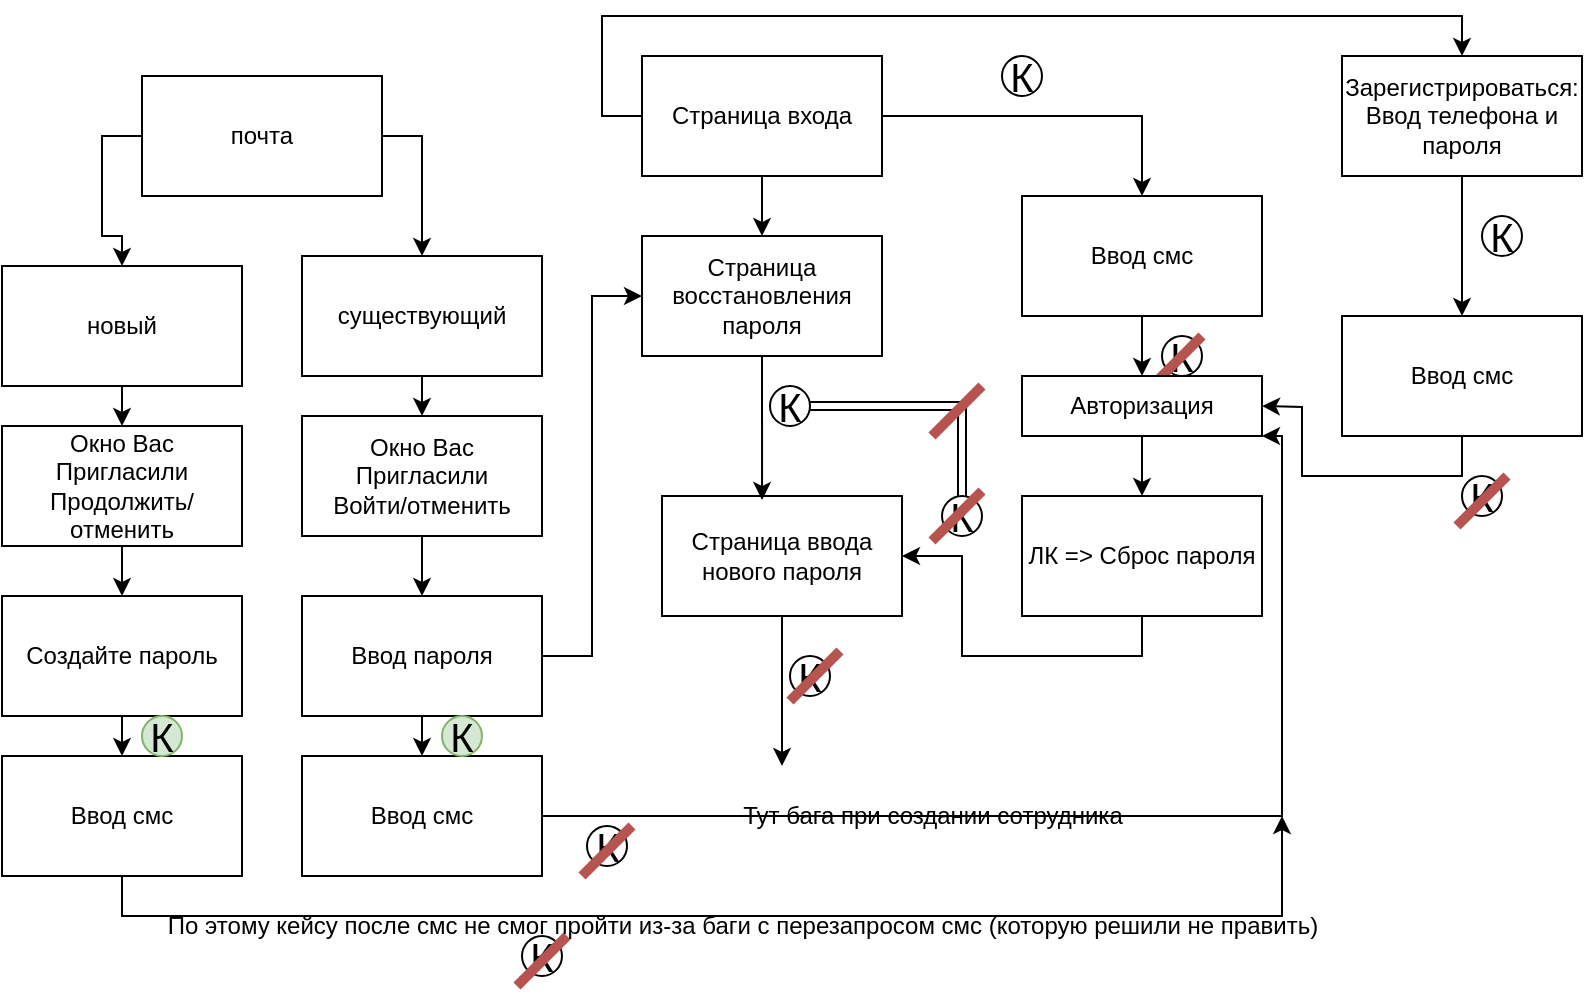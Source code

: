 <mxfile version="23.1.6" type="github">
  <diagram name="Страница — 1" id="66TOMJSSnxzuz0lcUZof">
    <mxGraphModel dx="811" dy="583" grid="1" gridSize="10" guides="1" tooltips="1" connect="1" arrows="1" fold="1" page="1" pageScale="1" pageWidth="827" pageHeight="1169" math="0" shadow="0">
      <root>
        <mxCell id="0" />
        <mxCell id="1" parent="0" />
        <mxCell id="9x6tsyBbqe4y4ygr-2_b-15" style="edgeStyle=orthogonalEdgeStyle;rounded=0;orthogonalLoop=1;jettySize=auto;html=1;exitX=1;exitY=0.5;exitDx=0;exitDy=0;entryX=0.5;entryY=0;entryDx=0;entryDy=0;" parent="1" source="9x6tsyBbqe4y4ygr-2_b-1" target="9x6tsyBbqe4y4ygr-2_b-2" edge="1">
          <mxGeometry relative="1" as="geometry" />
        </mxCell>
        <mxCell id="9x6tsyBbqe4y4ygr-2_b-16" style="edgeStyle=orthogonalEdgeStyle;rounded=0;orthogonalLoop=1;jettySize=auto;html=1;exitX=0.5;exitY=1;exitDx=0;exitDy=0;entryX=0.5;entryY=0;entryDx=0;entryDy=0;" parent="1" source="9x6tsyBbqe4y4ygr-2_b-1" target="9x6tsyBbqe4y4ygr-2_b-4" edge="1">
          <mxGeometry relative="1" as="geometry" />
        </mxCell>
        <mxCell id="9x6tsyBbqe4y4ygr-2_b-23" style="edgeStyle=orthogonalEdgeStyle;rounded=0;orthogonalLoop=1;jettySize=auto;html=1;exitX=0;exitY=0.5;exitDx=0;exitDy=0;entryX=0.5;entryY=0;entryDx=0;entryDy=0;" parent="1" source="9x6tsyBbqe4y4ygr-2_b-1" target="9x6tsyBbqe4y4ygr-2_b-18" edge="1">
          <mxGeometry relative="1" as="geometry">
            <mxPoint x="210" y="140" as="targetPoint" />
          </mxGeometry>
        </mxCell>
        <mxCell id="9x6tsyBbqe4y4ygr-2_b-1" value="Страница входа" style="rounded=0;whiteSpace=wrap;html=1;" parent="1" vertex="1">
          <mxGeometry x="340" y="70" width="120" height="60" as="geometry" />
        </mxCell>
        <mxCell id="9x6tsyBbqe4y4ygr-2_b-25" style="edgeStyle=orthogonalEdgeStyle;rounded=0;orthogonalLoop=1;jettySize=auto;html=1;exitX=0.5;exitY=1;exitDx=0;exitDy=0;entryX=0.5;entryY=0;entryDx=0;entryDy=0;" parent="1" source="9x6tsyBbqe4y4ygr-2_b-2" edge="1">
          <mxGeometry relative="1" as="geometry">
            <mxPoint x="590" y="230" as="targetPoint" />
          </mxGeometry>
        </mxCell>
        <mxCell id="9x6tsyBbqe4y4ygr-2_b-2" value="Ввод смс" style="rounded=0;whiteSpace=wrap;html=1;" parent="1" vertex="1">
          <mxGeometry x="530" y="140" width="120" height="60" as="geometry" />
        </mxCell>
        <mxCell id="9x6tsyBbqe4y4ygr-2_b-12" style="edgeStyle=orthogonalEdgeStyle;rounded=0;orthogonalLoop=1;jettySize=auto;html=1;exitX=0.5;exitY=1;exitDx=0;exitDy=0;" parent="1" source="9x6tsyBbqe4y4ygr-2_b-3" target="9x6tsyBbqe4y4ygr-2_b-5" edge="1">
          <mxGeometry relative="1" as="geometry" />
        </mxCell>
        <mxCell id="9x6tsyBbqe4y4ygr-2_b-3" value="ЛК =&amp;gt; Сброс пароля" style="rounded=0;whiteSpace=wrap;html=1;" parent="1" vertex="1">
          <mxGeometry x="530" y="290" width="120" height="60" as="geometry" />
        </mxCell>
        <mxCell id="9x6tsyBbqe4y4ygr-2_b-4" value="Страница восстановления пароля" style="rounded=0;whiteSpace=wrap;html=1;" parent="1" vertex="1">
          <mxGeometry x="340" y="160" width="120" height="60" as="geometry" />
        </mxCell>
        <mxCell id="9x6tsyBbqe4y4ygr-2_b-10" style="edgeStyle=orthogonalEdgeStyle;rounded=0;orthogonalLoop=1;jettySize=auto;html=1;exitX=0.5;exitY=1;exitDx=0;exitDy=0;" parent="1" source="9x6tsyBbqe4y4ygr-2_b-5" edge="1">
          <mxGeometry relative="1" as="geometry">
            <mxPoint x="410" y="425" as="targetPoint" />
          </mxGeometry>
        </mxCell>
        <mxCell id="9x6tsyBbqe4y4ygr-2_b-5" value="Страница ввода нового пароля" style="rounded=0;whiteSpace=wrap;html=1;" parent="1" vertex="1">
          <mxGeometry x="350" y="290" width="120" height="60" as="geometry" />
        </mxCell>
        <mxCell id="9x6tsyBbqe4y4ygr-2_b-13" style="edgeStyle=orthogonalEdgeStyle;rounded=0;orthogonalLoop=1;jettySize=auto;html=1;exitX=0.5;exitY=1;exitDx=0;exitDy=0;entryX=0.417;entryY=0.033;entryDx=0;entryDy=0;entryPerimeter=0;" parent="1" source="9x6tsyBbqe4y4ygr-2_b-4" target="9x6tsyBbqe4y4ygr-2_b-5" edge="1">
          <mxGeometry relative="1" as="geometry" />
        </mxCell>
        <mxCell id="9x6tsyBbqe4y4ygr-2_b-21" style="edgeStyle=orthogonalEdgeStyle;rounded=0;orthogonalLoop=1;jettySize=auto;html=1;exitX=0.5;exitY=1;exitDx=0;exitDy=0;entryX=0.5;entryY=0;entryDx=0;entryDy=0;" parent="1" source="9x6tsyBbqe4y4ygr-2_b-18" target="9x6tsyBbqe4y4ygr-2_b-19" edge="1">
          <mxGeometry relative="1" as="geometry" />
        </mxCell>
        <mxCell id="9x6tsyBbqe4y4ygr-2_b-18" value="Зарегистрироваться:&lt;br&gt;Ввод телефона и пароля" style="rounded=0;whiteSpace=wrap;html=1;" parent="1" vertex="1">
          <mxGeometry x="690" y="70" width="120" height="60" as="geometry" />
        </mxCell>
        <mxCell id="9x6tsyBbqe4y4ygr-2_b-39" style="edgeStyle=orthogonalEdgeStyle;rounded=0;orthogonalLoop=1;jettySize=auto;html=1;exitX=0.5;exitY=1;exitDx=0;exitDy=0;entryX=1;entryY=0.5;entryDx=0;entryDy=0;" parent="1" source="9x6tsyBbqe4y4ygr-2_b-19" edge="1">
          <mxGeometry relative="1" as="geometry">
            <mxPoint x="650" y="245" as="targetPoint" />
          </mxGeometry>
        </mxCell>
        <mxCell id="9x6tsyBbqe4y4ygr-2_b-19" value="Ввод смс" style="rounded=0;whiteSpace=wrap;html=1;" parent="1" vertex="1">
          <mxGeometry x="690" y="200" width="120" height="60" as="geometry" />
        </mxCell>
        <mxCell id="9x6tsyBbqe4y4ygr-2_b-26" style="edgeStyle=orthogonalEdgeStyle;rounded=0;orthogonalLoop=1;jettySize=auto;html=1;exitX=0.5;exitY=1;exitDx=0;exitDy=0;entryX=0.5;entryY=0;entryDx=0;entryDy=0;" parent="1" target="9x6tsyBbqe4y4ygr-2_b-3" edge="1">
          <mxGeometry relative="1" as="geometry">
            <mxPoint x="590" y="260" as="sourcePoint" />
          </mxGeometry>
        </mxCell>
        <mxCell id="9x6tsyBbqe4y4ygr-2_b-27" value="&lt;font style=&quot;font-size: 20px;&quot;&gt;К&lt;/font&gt;" style="ellipse;whiteSpace=wrap;html=1;" parent="1" vertex="1">
          <mxGeometry x="520" y="70" width="20" height="20" as="geometry" />
        </mxCell>
        <mxCell id="9x6tsyBbqe4y4ygr-2_b-30" value="&lt;font style=&quot;font-size: 20px;&quot;&gt;К&lt;/font&gt;" style="ellipse;whiteSpace=wrap;html=1;" parent="1" vertex="1">
          <mxGeometry x="600" y="210" width="20" height="20" as="geometry" />
        </mxCell>
        <mxCell id="9x6tsyBbqe4y4ygr-2_b-31" value="&lt;font style=&quot;font-size: 20px;&quot;&gt;К&lt;/font&gt;" style="ellipse;whiteSpace=wrap;html=1;" parent="1" vertex="1">
          <mxGeometry x="490" y="290" width="20" height="20" as="geometry" />
        </mxCell>
        <mxCell id="9x6tsyBbqe4y4ygr-2_b-34" style="edgeStyle=orthogonalEdgeStyle;rounded=0;orthogonalLoop=1;jettySize=auto;html=1;exitX=1;exitY=0.5;exitDx=0;exitDy=0;entryX=0.5;entryY=0;entryDx=0;entryDy=0;shape=link;" parent="1" source="9x6tsyBbqe4y4ygr-2_b-32" target="9x6tsyBbqe4y4ygr-2_b-31" edge="1">
          <mxGeometry relative="1" as="geometry" />
        </mxCell>
        <mxCell id="9x6tsyBbqe4y4ygr-2_b-32" value="&lt;font style=&quot;font-size: 20px;&quot;&gt;К&lt;/font&gt;" style="ellipse;whiteSpace=wrap;html=1;" parent="1" vertex="1">
          <mxGeometry x="404" y="235" width="20" height="20" as="geometry" />
        </mxCell>
        <mxCell id="9x6tsyBbqe4y4ygr-2_b-35" value="&lt;font style=&quot;font-size: 20px;&quot;&gt;К&lt;/font&gt;" style="ellipse;whiteSpace=wrap;html=1;" parent="1" vertex="1">
          <mxGeometry x="414" y="370" width="20" height="20" as="geometry" />
        </mxCell>
        <mxCell id="9x6tsyBbqe4y4ygr-2_b-36" value="&lt;font style=&quot;font-size: 20px;&quot;&gt;К&lt;/font&gt;" style="ellipse;whiteSpace=wrap;html=1;" parent="1" vertex="1">
          <mxGeometry x="750" y="280" width="20" height="20" as="geometry" />
        </mxCell>
        <mxCell id="9x6tsyBbqe4y4ygr-2_b-37" value="&lt;font style=&quot;font-size: 20px;&quot;&gt;К&lt;/font&gt;" style="ellipse;whiteSpace=wrap;html=1;" parent="1" vertex="1">
          <mxGeometry x="760" y="150" width="20" height="20" as="geometry" />
        </mxCell>
        <mxCell id="9x6tsyBbqe4y4ygr-2_b-43" value="" style="endArrow=none;html=1;rounded=0;fillColor=#f8cecc;strokeColor=#b85450;strokeWidth=5;" parent="1" edge="1">
          <mxGeometry width="50" height="50" relative="1" as="geometry">
            <mxPoint x="747.5" y="305" as="sourcePoint" />
            <mxPoint x="772.5" y="280" as="targetPoint" />
          </mxGeometry>
        </mxCell>
        <mxCell id="9x6tsyBbqe4y4ygr-2_b-44" value="" style="endArrow=none;html=1;rounded=0;fillColor=#f8cecc;strokeColor=#b85450;strokeWidth=5;" parent="1" edge="1">
          <mxGeometry width="50" height="50" relative="1" as="geometry">
            <mxPoint x="595" y="235" as="sourcePoint" />
            <mxPoint x="620" y="210" as="targetPoint" />
            <Array as="points" />
          </mxGeometry>
        </mxCell>
        <mxCell id="9x6tsyBbqe4y4ygr-2_b-46" value="Авторизация" style="rounded=0;whiteSpace=wrap;html=1;" parent="1" vertex="1">
          <mxGeometry x="530" y="230" width="120" height="30" as="geometry" />
        </mxCell>
        <mxCell id="9x6tsyBbqe4y4ygr-2_b-64" style="edgeStyle=orthogonalEdgeStyle;rounded=0;orthogonalLoop=1;jettySize=auto;html=1;exitX=0;exitY=0.5;exitDx=0;exitDy=0;entryX=0.5;entryY=0;entryDx=0;entryDy=0;" parent="1" source="9x6tsyBbqe4y4ygr-2_b-47" target="9x6tsyBbqe4y4ygr-2_b-49" edge="1">
          <mxGeometry relative="1" as="geometry" />
        </mxCell>
        <mxCell id="9x6tsyBbqe4y4ygr-2_b-65" style="edgeStyle=orthogonalEdgeStyle;rounded=0;orthogonalLoop=1;jettySize=auto;html=1;exitX=1;exitY=0.5;exitDx=0;exitDy=0;entryX=0.5;entryY=0;entryDx=0;entryDy=0;" parent="1" source="9x6tsyBbqe4y4ygr-2_b-47" target="9x6tsyBbqe4y4ygr-2_b-48" edge="1">
          <mxGeometry relative="1" as="geometry" />
        </mxCell>
        <mxCell id="9x6tsyBbqe4y4ygr-2_b-47" value="почта" style="rounded=0;whiteSpace=wrap;html=1;" parent="1" vertex="1">
          <mxGeometry x="90" y="80" width="120" height="60" as="geometry" />
        </mxCell>
        <mxCell id="9x6tsyBbqe4y4ygr-2_b-71" style="edgeStyle=orthogonalEdgeStyle;rounded=0;orthogonalLoop=1;jettySize=auto;html=1;exitX=0.5;exitY=1;exitDx=0;exitDy=0;entryX=0.5;entryY=0;entryDx=0;entryDy=0;" parent="1" source="9x6tsyBbqe4y4ygr-2_b-48" target="9x6tsyBbqe4y4ygr-2_b-50" edge="1">
          <mxGeometry relative="1" as="geometry" />
        </mxCell>
        <mxCell id="9x6tsyBbqe4y4ygr-2_b-48" value="существующий" style="rounded=0;whiteSpace=wrap;html=1;" parent="1" vertex="1">
          <mxGeometry x="170" y="170" width="120" height="60" as="geometry" />
        </mxCell>
        <mxCell id="9x6tsyBbqe4y4ygr-2_b-70" style="edgeStyle=orthogonalEdgeStyle;rounded=0;orthogonalLoop=1;jettySize=auto;html=1;exitX=0.5;exitY=1;exitDx=0;exitDy=0;entryX=0.5;entryY=0;entryDx=0;entryDy=0;" parent="1" source="9x6tsyBbqe4y4ygr-2_b-49" target="9x6tsyBbqe4y4ygr-2_b-57" edge="1">
          <mxGeometry relative="1" as="geometry" />
        </mxCell>
        <mxCell id="9x6tsyBbqe4y4ygr-2_b-49" value="новый" style="rounded=0;whiteSpace=wrap;html=1;" parent="1" vertex="1">
          <mxGeometry x="20" y="175" width="120" height="60" as="geometry" />
        </mxCell>
        <mxCell id="9x6tsyBbqe4y4ygr-2_b-73" style="edgeStyle=orthogonalEdgeStyle;rounded=0;orthogonalLoop=1;jettySize=auto;html=1;exitX=0.5;exitY=1;exitDx=0;exitDy=0;entryX=0.5;entryY=0;entryDx=0;entryDy=0;" parent="1" source="9x6tsyBbqe4y4ygr-2_b-50" target="9x6tsyBbqe4y4ygr-2_b-51" edge="1">
          <mxGeometry relative="1" as="geometry" />
        </mxCell>
        <mxCell id="9x6tsyBbqe4y4ygr-2_b-50" value="Окно Вас Пригласили&lt;br&gt;Войти/отменить" style="rounded=0;whiteSpace=wrap;html=1;" parent="1" vertex="1">
          <mxGeometry x="170" y="250" width="120" height="60" as="geometry" />
        </mxCell>
        <mxCell id="9x6tsyBbqe4y4ygr-2_b-52" style="edgeStyle=orthogonalEdgeStyle;rounded=0;orthogonalLoop=1;jettySize=auto;html=1;exitX=1;exitY=0.5;exitDx=0;exitDy=0;entryX=0;entryY=0.5;entryDx=0;entryDy=0;" parent="1" source="9x6tsyBbqe4y4ygr-2_b-51" target="9x6tsyBbqe4y4ygr-2_b-4" edge="1">
          <mxGeometry relative="1" as="geometry" />
        </mxCell>
        <mxCell id="9x6tsyBbqe4y4ygr-2_b-77" style="edgeStyle=orthogonalEdgeStyle;rounded=0;orthogonalLoop=1;jettySize=auto;html=1;exitX=0.5;exitY=1;exitDx=0;exitDy=0;entryX=0.5;entryY=0;entryDx=0;entryDy=0;" parent="1" source="9x6tsyBbqe4y4ygr-2_b-51" target="9x6tsyBbqe4y4ygr-2_b-53" edge="1">
          <mxGeometry relative="1" as="geometry" />
        </mxCell>
        <mxCell id="9x6tsyBbqe4y4ygr-2_b-51" value="Ввод пароля" style="rounded=0;whiteSpace=wrap;html=1;" parent="1" vertex="1">
          <mxGeometry x="170" y="340" width="120" height="60" as="geometry" />
        </mxCell>
        <mxCell id="9x6tsyBbqe4y4ygr-2_b-56" style="edgeStyle=orthogonalEdgeStyle;rounded=0;orthogonalLoop=1;jettySize=auto;html=1;exitX=1;exitY=0.5;exitDx=0;exitDy=0;entryX=1;entryY=1;entryDx=0;entryDy=0;" parent="1" source="9x6tsyBbqe4y4ygr-2_b-53" target="9x6tsyBbqe4y4ygr-2_b-46" edge="1">
          <mxGeometry relative="1" as="geometry">
            <Array as="points">
              <mxPoint x="660" y="450" />
              <mxPoint x="660" y="260" />
            </Array>
          </mxGeometry>
        </mxCell>
        <mxCell id="9x6tsyBbqe4y4ygr-2_b-53" value="Ввод смс" style="rounded=0;whiteSpace=wrap;html=1;" parent="1" vertex="1">
          <mxGeometry x="170" y="420" width="120" height="60" as="geometry" />
        </mxCell>
        <mxCell id="9x6tsyBbqe4y4ygr-2_b-54" value="&lt;font style=&quot;font-size: 20px;&quot;&gt;К&lt;/font&gt;" style="ellipse;whiteSpace=wrap;html=1;" parent="1" vertex="1">
          <mxGeometry x="312.5" y="455" width="20" height="20" as="geometry" />
        </mxCell>
        <mxCell id="9x6tsyBbqe4y4ygr-2_b-55" value="" style="endArrow=none;html=1;rounded=0;fillColor=#f8cecc;strokeColor=#b85450;strokeWidth=5;" parent="1" edge="1">
          <mxGeometry width="50" height="50" relative="1" as="geometry">
            <mxPoint x="310" y="480" as="sourcePoint" />
            <mxPoint x="335" y="455" as="targetPoint" />
          </mxGeometry>
        </mxCell>
        <mxCell id="9x6tsyBbqe4y4ygr-2_b-72" style="edgeStyle=orthogonalEdgeStyle;rounded=0;orthogonalLoop=1;jettySize=auto;html=1;exitX=0.5;exitY=1;exitDx=0;exitDy=0;entryX=0.5;entryY=0;entryDx=0;entryDy=0;" parent="1" source="9x6tsyBbqe4y4ygr-2_b-57" target="9x6tsyBbqe4y4ygr-2_b-58" edge="1">
          <mxGeometry relative="1" as="geometry" />
        </mxCell>
        <mxCell id="9x6tsyBbqe4y4ygr-2_b-57" value="Окно Вас Пригласили&lt;br&gt;Продолжить/отменить" style="rounded=0;whiteSpace=wrap;html=1;" parent="1" vertex="1">
          <mxGeometry x="20" y="255" width="120" height="60" as="geometry" />
        </mxCell>
        <mxCell id="9x6tsyBbqe4y4ygr-2_b-75" style="edgeStyle=orthogonalEdgeStyle;rounded=0;orthogonalLoop=1;jettySize=auto;html=1;exitX=0.5;exitY=1;exitDx=0;exitDy=0;entryX=0.5;entryY=0;entryDx=0;entryDy=0;" parent="1" source="9x6tsyBbqe4y4ygr-2_b-58" target="9x6tsyBbqe4y4ygr-2_b-59" edge="1">
          <mxGeometry relative="1" as="geometry" />
        </mxCell>
        <mxCell id="9x6tsyBbqe4y4ygr-2_b-58" value="Создайте пароль" style="rounded=0;whiteSpace=wrap;html=1;" parent="1" vertex="1">
          <mxGeometry x="20" y="340" width="120" height="60" as="geometry" />
        </mxCell>
        <mxCell id="9x6tsyBbqe4y4ygr-2_b-60" style="edgeStyle=orthogonalEdgeStyle;rounded=0;orthogonalLoop=1;jettySize=auto;html=1;exitX=0.5;exitY=1;exitDx=0;exitDy=0;" parent="1" source="9x6tsyBbqe4y4ygr-2_b-59" edge="1">
          <mxGeometry relative="1" as="geometry">
            <mxPoint x="660" y="450" as="targetPoint" />
            <Array as="points">
              <mxPoint x="80" y="500" />
              <mxPoint x="660" y="500" />
            </Array>
          </mxGeometry>
        </mxCell>
        <mxCell id="9x6tsyBbqe4y4ygr-2_b-59" value="Ввод смс" style="rounded=0;whiteSpace=wrap;html=1;" parent="1" vertex="1">
          <mxGeometry x="20" y="420" width="120" height="60" as="geometry" />
        </mxCell>
        <mxCell id="9x6tsyBbqe4y4ygr-2_b-61" value="&lt;font style=&quot;font-size: 20px;&quot;&gt;К&lt;/font&gt;" style="ellipse;whiteSpace=wrap;html=1;" parent="1" vertex="1">
          <mxGeometry x="280" y="510" width="20" height="20" as="geometry" />
        </mxCell>
        <mxCell id="9x6tsyBbqe4y4ygr-2_b-63" value="" style="endArrow=none;html=1;rounded=0;fillColor=#f8cecc;strokeColor=#b85450;strokeWidth=5;" parent="1" edge="1">
          <mxGeometry width="50" height="50" relative="1" as="geometry">
            <mxPoint x="277.5" y="535" as="sourcePoint" />
            <mxPoint x="302.5" y="510" as="targetPoint" />
          </mxGeometry>
        </mxCell>
        <mxCell id="9x6tsyBbqe4y4ygr-2_b-66" value="Тут бага при создании сотрудника" style="text;html=1;align=center;verticalAlign=middle;resizable=0;points=[];autosize=1;strokeColor=none;fillColor=none;" parent="1" vertex="1">
          <mxGeometry x="380" y="435" width="210" height="30" as="geometry" />
        </mxCell>
        <mxCell id="9x6tsyBbqe4y4ygr-2_b-68" value="По этому кейсу после смс не смог пройти из-за баги с перезапросом смс (которую решили не править)" style="text;html=1;align=center;verticalAlign=middle;resizable=0;points=[];autosize=1;strokeColor=none;fillColor=none;" parent="1" vertex="1">
          <mxGeometry x="90" y="490" width="600" height="30" as="geometry" />
        </mxCell>
        <mxCell id="9x6tsyBbqe4y4ygr-2_b-78" value="&lt;font style=&quot;font-size: 20px;&quot;&gt;К&lt;/font&gt;" style="ellipse;whiteSpace=wrap;html=1;fillColor=#d5e8d4;strokeColor=#82b366;" parent="1" vertex="1">
          <mxGeometry x="90" y="400" width="20" height="20" as="geometry" />
        </mxCell>
        <mxCell id="9x6tsyBbqe4y4ygr-2_b-79" value="&lt;font style=&quot;font-size: 20px;&quot;&gt;К&lt;/font&gt;" style="ellipse;whiteSpace=wrap;html=1;fillColor=#d5e8d4;strokeColor=#82b366;" parent="1" vertex="1">
          <mxGeometry x="240" y="400" width="20" height="20" as="geometry" />
        </mxCell>
        <mxCell id="6nNt_AbwfM6kIq5hgyWA-1" value="" style="endArrow=none;html=1;rounded=0;fillColor=#f8cecc;strokeColor=#b85450;strokeWidth=5;" edge="1" parent="1">
          <mxGeometry width="50" height="50" relative="1" as="geometry">
            <mxPoint x="485" y="260" as="sourcePoint" />
            <mxPoint x="510" y="235" as="targetPoint" />
          </mxGeometry>
        </mxCell>
        <mxCell id="6nNt_AbwfM6kIq5hgyWA-2" value="" style="endArrow=none;html=1;rounded=0;fillColor=#f8cecc;strokeColor=#b85450;strokeWidth=5;" edge="1" parent="1">
          <mxGeometry width="50" height="50" relative="1" as="geometry">
            <mxPoint x="485" y="312.5" as="sourcePoint" />
            <mxPoint x="510" y="287.5" as="targetPoint" />
          </mxGeometry>
        </mxCell>
        <mxCell id="6nNt_AbwfM6kIq5hgyWA-3" value="" style="endArrow=none;html=1;rounded=0;fillColor=#f8cecc;strokeColor=#b85450;strokeWidth=5;" edge="1" parent="1">
          <mxGeometry width="50" height="50" relative="1" as="geometry">
            <mxPoint x="414" y="392.5" as="sourcePoint" />
            <mxPoint x="439" y="367.5" as="targetPoint" />
          </mxGeometry>
        </mxCell>
      </root>
    </mxGraphModel>
  </diagram>
</mxfile>
